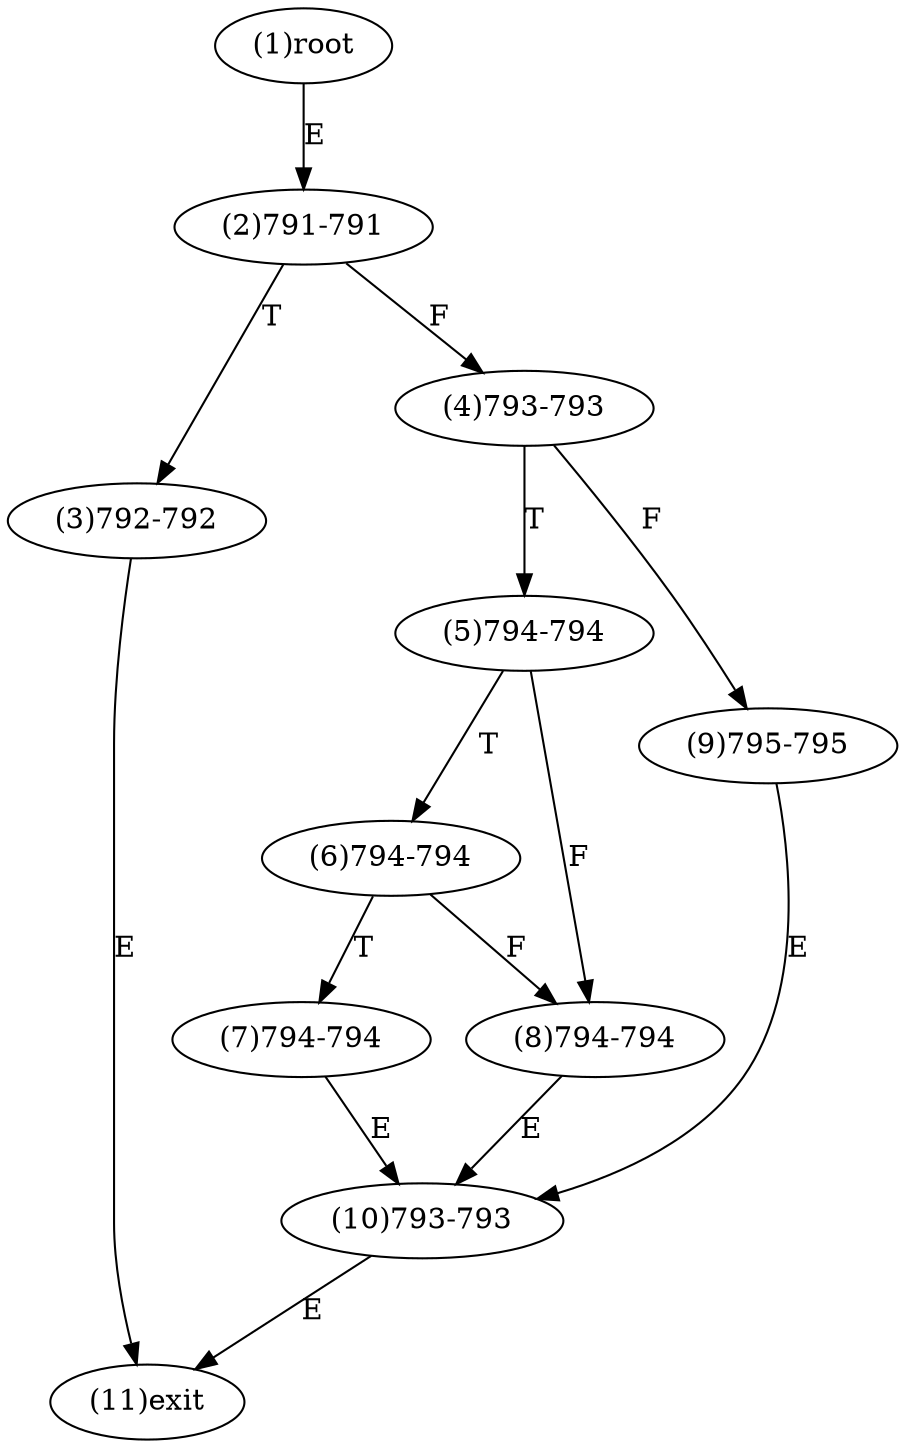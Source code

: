 digraph "" { 
1[ label="(1)root"];
2[ label="(2)791-791"];
3[ label="(3)792-792"];
4[ label="(4)793-793"];
5[ label="(5)794-794"];
6[ label="(6)794-794"];
7[ label="(7)794-794"];
8[ label="(8)794-794"];
9[ label="(9)795-795"];
10[ label="(10)793-793"];
11[ label="(11)exit"];
1->2[ label="E"];
2->4[ label="F"];
2->3[ label="T"];
3->11[ label="E"];
4->9[ label="F"];
4->5[ label="T"];
5->8[ label="F"];
5->6[ label="T"];
6->8[ label="F"];
6->7[ label="T"];
7->10[ label="E"];
8->10[ label="E"];
9->10[ label="E"];
10->11[ label="E"];
}